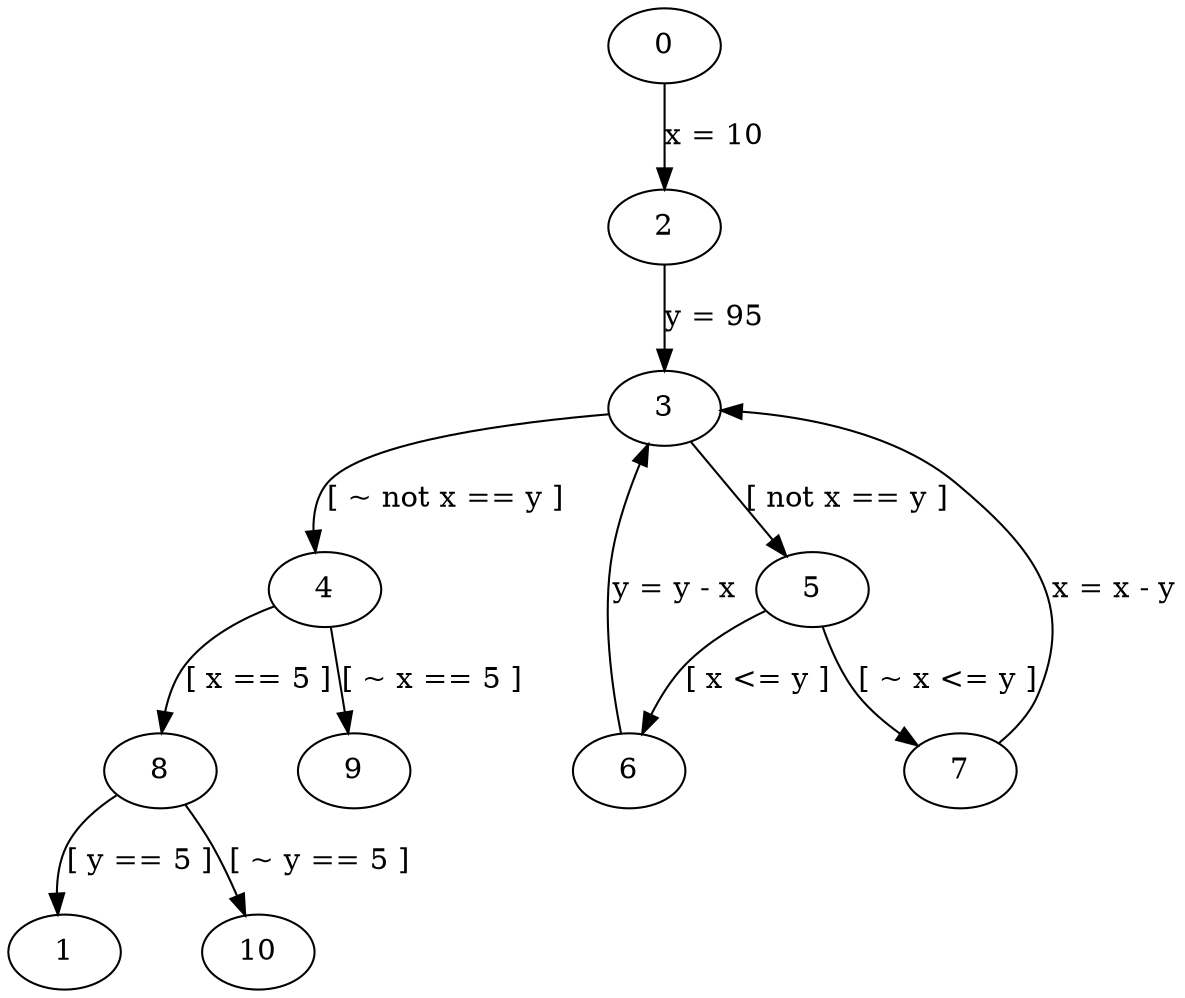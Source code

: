  digraph G {
0 -> 2[label= "x = 10"]
2 -> 3[label= "y = 95"]
3 -> 4[label= "[ ~ not x == y ]"]
3 -> 5[label= "[ not x == y ]"]
5 -> 6[label= "[ x <= y ]"]
5 -> 7[label= "[ ~ x <= y ]"]
6 -> 3[label= "y = y - x"]
7 -> 3[label= "x = x - y"]
4 -> 8[label= "[ x == 5 ]"]
4 -> 9[label= "[ ~ x == 5 ]"]
8 -> 1[label= "[ y == 5 ]"]
8 -> 10[label= "[ ~ y == 5 ]"]
}
